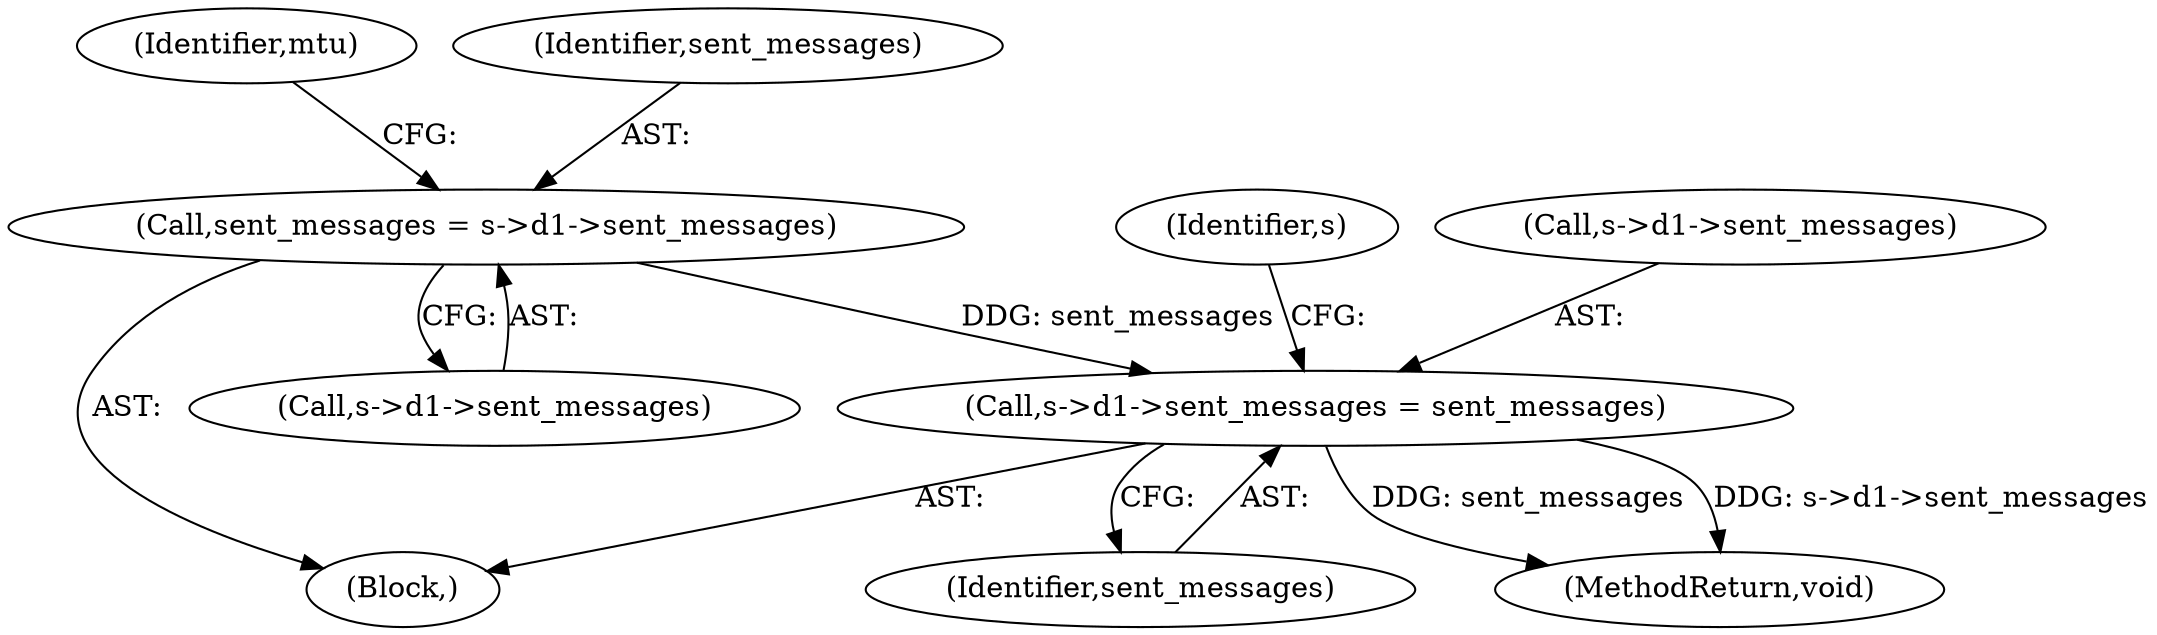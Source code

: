 digraph "0_openssl_f5c7f5dfbaf0d2f7d946d0fe86f08e6bcb36ed0d_0@pointer" {
"1000225" [label="(Call,s->d1->sent_messages = sent_messages)"];
"1000148" [label="(Call,sent_messages = s->d1->sent_messages)"];
"1000150" [label="(Call,s->d1->sent_messages)"];
"1000148" [label="(Call,sent_messages = s->d1->sent_messages)"];
"1000156" [label="(Identifier,mtu)"];
"1000233" [label="(Identifier,s)"];
"1000149" [label="(Identifier,sent_messages)"];
"1000226" [label="(Call,s->d1->sent_messages)"];
"1000714" [label="(MethodReturn,void)"];
"1000231" [label="(Identifier,sent_messages)"];
"1000140" [label="(Block,)"];
"1000225" [label="(Call,s->d1->sent_messages = sent_messages)"];
"1000225" -> "1000140"  [label="AST: "];
"1000225" -> "1000231"  [label="CFG: "];
"1000226" -> "1000225"  [label="AST: "];
"1000231" -> "1000225"  [label="AST: "];
"1000233" -> "1000225"  [label="CFG: "];
"1000225" -> "1000714"  [label="DDG: s->d1->sent_messages"];
"1000225" -> "1000714"  [label="DDG: sent_messages"];
"1000148" -> "1000225"  [label="DDG: sent_messages"];
"1000148" -> "1000140"  [label="AST: "];
"1000148" -> "1000150"  [label="CFG: "];
"1000149" -> "1000148"  [label="AST: "];
"1000150" -> "1000148"  [label="AST: "];
"1000156" -> "1000148"  [label="CFG: "];
}
